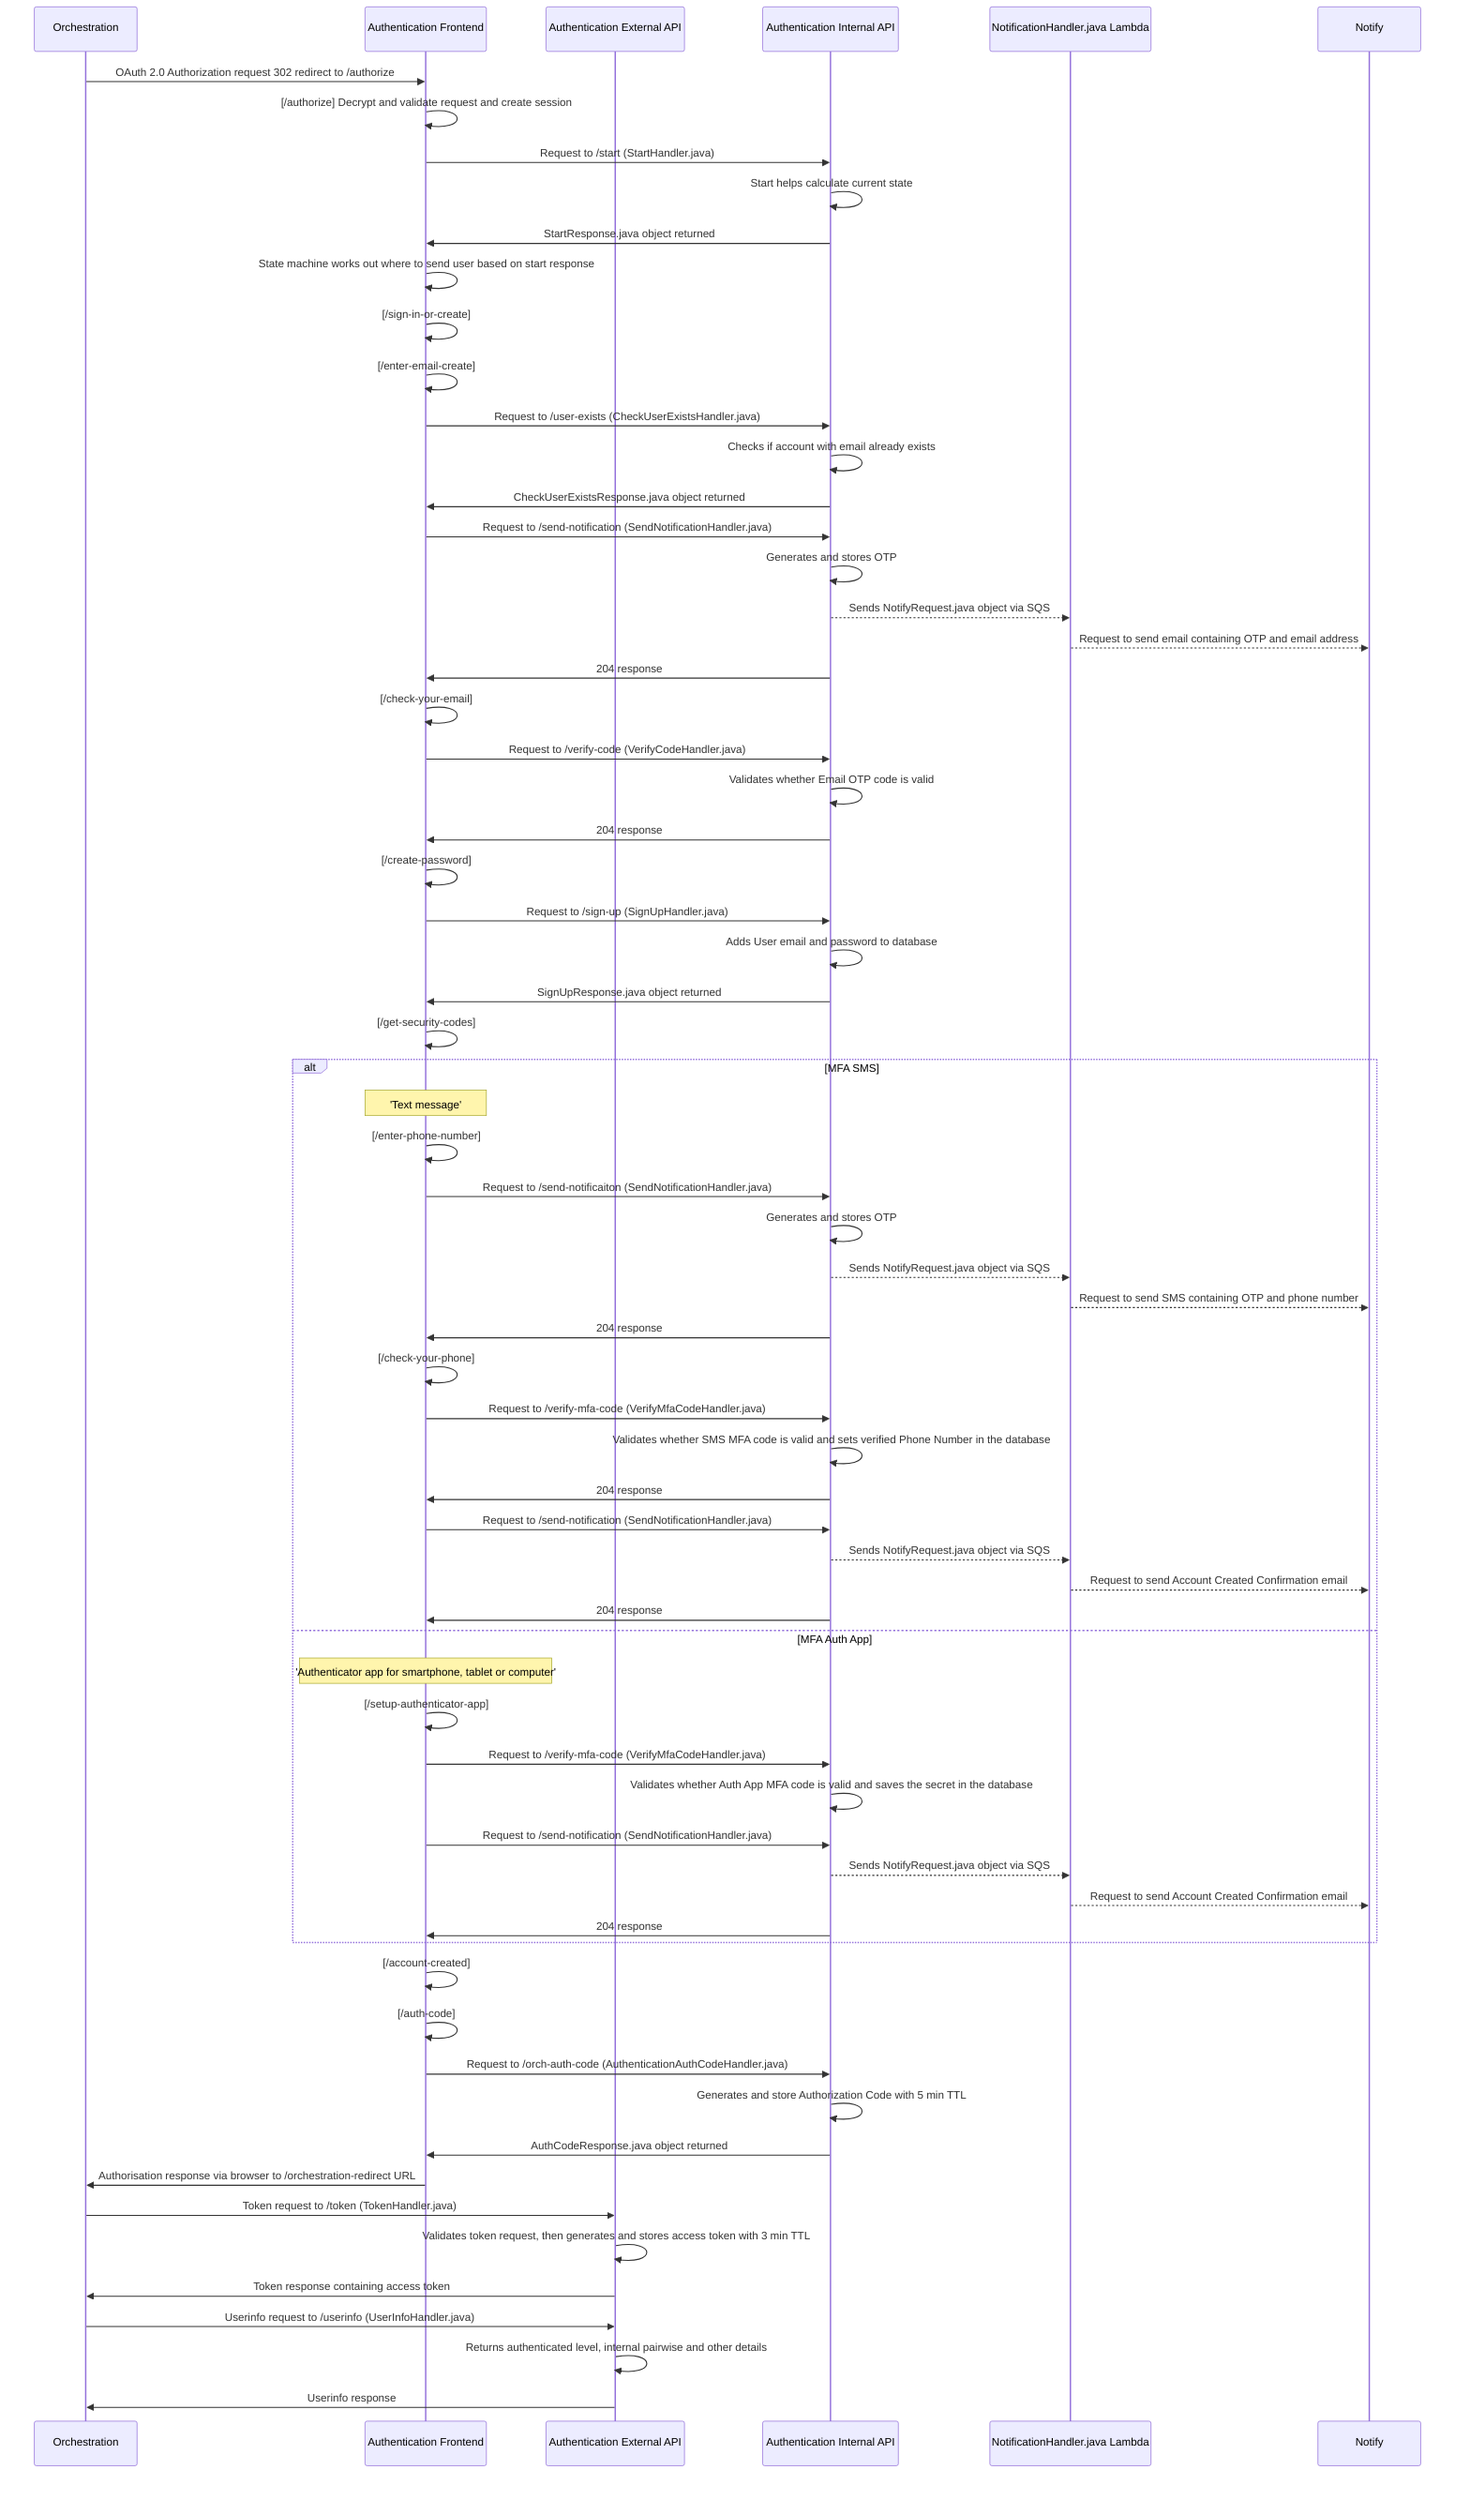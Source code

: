 sequenceDiagram
    participant orch_api as Orchestration
    participant auth_frontend as Authentication Frontend
    participant auth_external_api as Authentication External API
    participant auth_internal_api as Authentication Internal API
    participant notification_queue as NotificationHandler.java Lambda
    participant notify as Notify
    orch_api ->> auth_frontend : OAuth 2.0 Authorization request 302 redirect to /authorize
    auth_frontend ->> auth_frontend : [/authorize] Decrypt and validate request and create session
    auth_frontend ->> auth_internal_api : Request to /start (StartHandler.java)
    auth_internal_api ->> auth_internal_api : Start helps calculate current state
    auth_internal_api ->> auth_frontend : StartResponse.java object returned
    auth_frontend ->> auth_frontend : State machine works out where to send user based on start response
    auth_frontend ->> auth_frontend : [/sign-in-or-create]
    auth_frontend ->> auth_frontend : [/enter-email-create]
    auth_frontend ->> auth_internal_api : Request to /user-exists (CheckUserExistsHandler.java)
    auth_internal_api ->> auth_internal_api : Checks if account with email already exists
    auth_internal_api ->> auth_frontend: CheckUserExistsResponse.java object returned
    auth_frontend ->> auth_internal_api : Request to /send-notification (SendNotificationHandler.java)
    auth_internal_api ->> auth_internal_api : Generates and stores OTP
    auth_internal_api -->> notification_queue : Sends NotifyRequest.java object via SQS
    notification_queue -->> notify : Request to send email containing OTP and email address
    auth_internal_api ->> auth_frontend : 204 response
    auth_frontend ->> auth_frontend : [/check-your-email]
    auth_frontend ->> auth_internal_api : Request to /verify-code (VerifyCodeHandler.java)
    auth_internal_api ->> auth_internal_api : Validates whether Email OTP code is valid
    auth_internal_api ->> auth_frontend: 204 response
    auth_frontend ->> auth_frontend : [/create-password]
    auth_frontend ->> auth_internal_api : Request to /sign-up (SignUpHandler.java)
    auth_internal_api ->> auth_internal_api : Adds User email and password to database
    auth_internal_api ->> auth_frontend: SignUpResponse.java object returned
    auth_frontend ->> auth_frontend : [/get-security-codes]
    alt MFA SMS
        note over auth_frontend, auth_frontend: 'Text message'
        auth_frontend ->> auth_frontend : [/enter-phone-number]
        auth_frontend ->> auth_internal_api : Request to /send-notificaiton (SendNotificationHandler.java)
        auth_internal_api ->> auth_internal_api : Generates and stores OTP
        auth_internal_api -->> notification_queue : Sends NotifyRequest.java object via SQS
        notification_queue -->> notify : Request to send SMS containing OTP and phone number
        auth_internal_api ->> auth_frontend : 204 response
        auth_frontend ->> auth_frontend : [/check-your-phone]
        auth_frontend ->> auth_internal_api : Request to /verify-mfa-code (VerifyMfaCodeHandler.java)
        auth_internal_api ->> auth_internal_api : Validates whether SMS MFA code is valid and sets verified Phone Number in the database
        auth_internal_api ->> auth_frontend: 204 response
        auth_frontend ->> auth_internal_api : Request to /send-notification (SendNotificationHandler.java)
        auth_internal_api -->> notification_queue : Sends NotifyRequest.java object via SQS
        notification_queue -->> notify : Request to send Account Created Confirmation email
        auth_internal_api ->> auth_frontend: 204 response
    else MFA Auth App
        note over auth_frontend, auth_frontend: 'Authenticator app for smartphone, tablet or computer'
        auth_frontend ->> auth_frontend : [/setup-authenticator-app]
        auth_frontend ->> auth_internal_api : Request to /verify-mfa-code (VerifyMfaCodeHandler.java)
        auth_internal_api ->> auth_internal_api : Validates whether Auth App MFA code is valid and saves the secret in the database
        auth_frontend ->> auth_internal_api : Request to /send-notification (SendNotificationHandler.java)
        auth_internal_api -->> notification_queue : Sends NotifyRequest.java object via SQS
        notification_queue -->> notify : Request to send Account Created Confirmation email
        auth_internal_api ->> auth_frontend : 204 response
    end
    auth_frontend ->> auth_frontend : [/account-created]
    auth_frontend ->> auth_frontend : [/auth-code]
    auth_frontend ->> auth_internal_api : Request to /orch-auth-code (AuthenticationAuthCodeHandler.java)
    auth_internal_api ->> auth_internal_api : Generates and store Authorization Code with 5 min TTL
    auth_internal_api ->> auth_frontend: AuthCodeResponse.java object returned
    auth_frontend ->> orch_api : Authorisation response via browser to /orchestration-redirect URL
    orch_api ->> auth_external_api: Token request to /token (TokenHandler.java)
    auth_external_api ->> auth_external_api : Validates token request, then generates and stores access token with 3 min TTL
    auth_external_api ->> orch_api : Token response containing access token
    orch_api ->> auth_external_api: Userinfo request to /userinfo (UserInfoHandler.java)
    auth_external_api ->> auth_external_api: Returns authenticated level, internal pairwise and other details
    auth_external_api ->> orch_api : Userinfo response